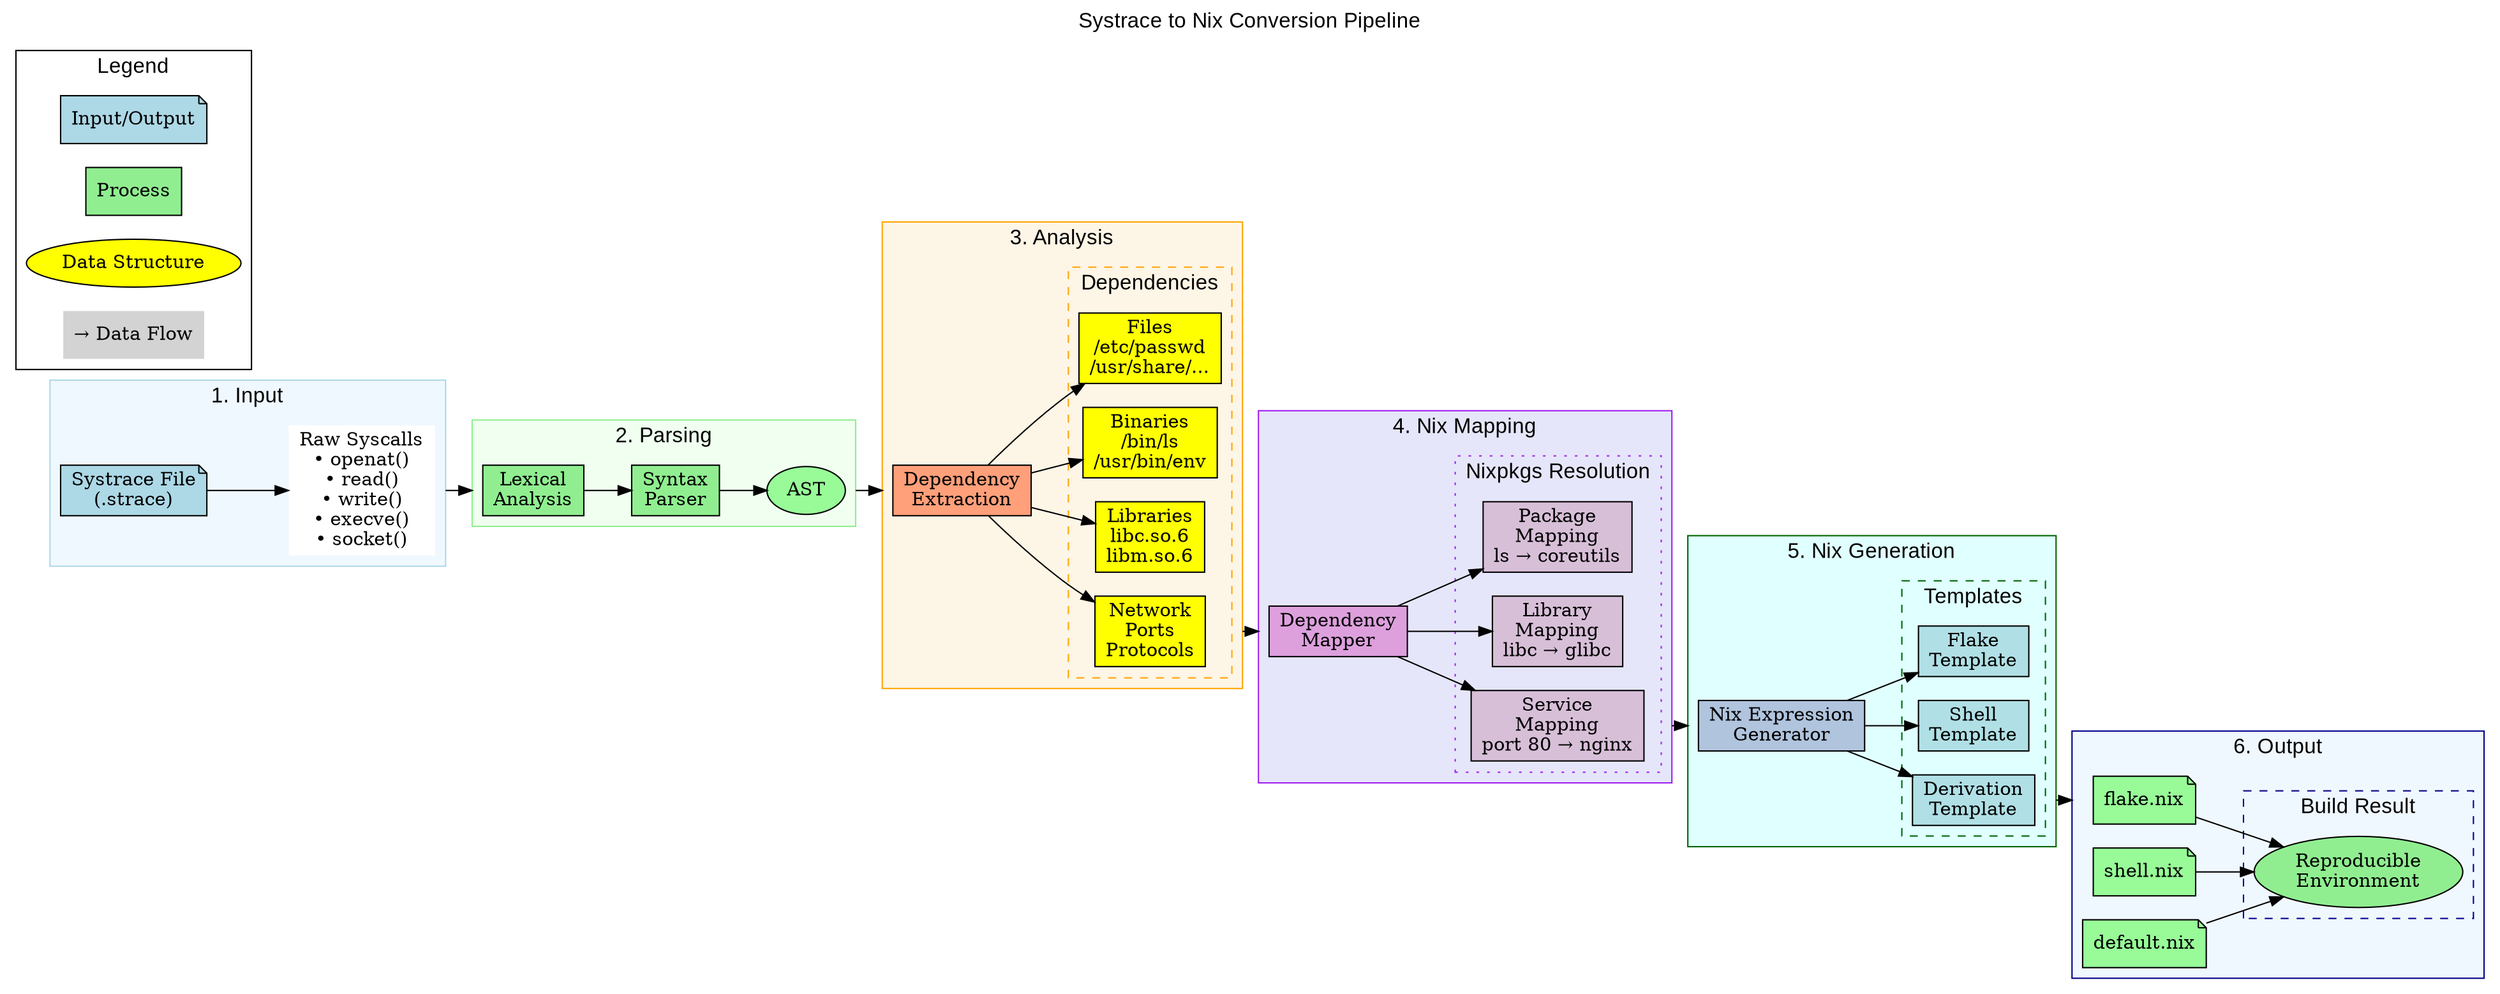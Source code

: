 digraph SystraceToNixPipeline {
    rankdir=LR;
    compound=true;
    node [shape=box, style=filled];
    graph [fontsize=16, fontname="Arial"];
    
    // Title
    labelloc="t";
    label="Systrace to Nix Conversion Pipeline";
    
    // Input Phase
    subgraph cluster_0 {
        label="1. Input";
        style=filled;
        color=lightblue;
        fillcolor=aliceblue;
        
        strace [label="Systrace File\n(.strace)", fillcolor=lightblue, shape=note];
        raw_syscalls [label="Raw Syscalls\n• openat()\n• read()\n• write()\n• execve()\n• socket()", fillcolor=white, shape=plaintext];
        
        strace -> raw_syscalls;
    }
    
    // Parsing Phase
    subgraph cluster_1 {
        label="2. Parsing";
        style=filled;
        color=lightgreen;
        fillcolor=honeydew;
        
        lexer [label="Lexical\nAnalysis", fillcolor=lightgreen];
        parser [label="Syntax\nParser", fillcolor=lightgreen];
        ast [label="AST", fillcolor=palegreen, shape=ellipse];
        
        lexer -> parser -> ast;
    }
    
    // Analysis Phase
    subgraph cluster_2 {
        label="3. Analysis";
        style=filled;
        color=orange;
        fillcolor=oldlace;
        
        dep_extract [label="Dependency\nExtraction", fillcolor=lightsalmon];
        
        subgraph cluster_deps {
            label="Dependencies";
            style=dashed;
            
            files [label="Files\n/etc/passwd\n/usr/share/...", fillcolor=yellow];
            bins [label="Binaries\n/bin/ls\n/usr/bin/env", fillcolor=yellow];
            libs [label="Libraries\nlibc.so.6\nlibm.so.6", fillcolor=yellow];
            network [label="Network\nPorts\nProtocols", fillcolor=yellow];
        }
        
        dep_extract -> files;
        dep_extract -> bins;
        dep_extract -> libs;
        dep_extract -> network;
    }
    
    // Mapping Phase
    subgraph cluster_3 {
        label="4. Nix Mapping";
        style=filled;
        color=purple;
        fillcolor=lavender;
        
        mapper [label="Dependency\nMapper", fillcolor=plum];
        
        subgraph cluster_nixpkgs {
            label="Nixpkgs Resolution";
            style=dotted;
            
            pkg_map [label="Package\nMapping\nls → coreutils", fillcolor=thistle];
            lib_map [label="Library\nMapping\nlibc → glibc", fillcolor=thistle];
            service_map [label="Service\nMapping\nport 80 → nginx", fillcolor=thistle];
        }
        
        mapper -> pkg_map;
        mapper -> lib_map;
        mapper -> service_map;
    }
    
    // Generation Phase
    subgraph cluster_4 {
        label="5. Nix Generation";
        style=filled;
        color=darkgreen;
        fillcolor=lightcyan;
        
        generator [label="Nix Expression\nGenerator", fillcolor=lightsteelblue];
        
        subgraph cluster_templates {
            label="Templates";
            style=dashed;
            
            flake_tpl [label="Flake\nTemplate", fillcolor=powderblue];
            shell_tpl [label="Shell\nTemplate", fillcolor=powderblue];
            deriv_tpl [label="Derivation\nTemplate", fillcolor=powderblue];
        }
        
        generator -> flake_tpl;
        generator -> shell_tpl;
        generator -> deriv_tpl;
    }
    
    // Output Phase
    subgraph cluster_5 {
        label="6. Output";
        style=filled;
        color=darkblue;
        fillcolor=aliceblue;
        
        flake_nix [label="flake.nix", fillcolor=palegreen, shape=note];
        shell_nix [label="shell.nix", fillcolor=palegreen, shape=note];
        default_nix [label="default.nix", fillcolor=palegreen, shape=note];
        
        subgraph cluster_result {
            label="Build Result";
            style=dashed;
            
            reproducible [label="Reproducible\nEnvironment", fillcolor=lightgreen, shape=ellipse];
        }
        
        flake_nix -> reproducible;
        shell_nix -> reproducible;
        default_nix -> reproducible;
    }
    
    // Main flow connections
    raw_syscalls -> lexer [ltail=cluster_0, lhead=cluster_1];
    ast -> dep_extract [ltail=cluster_1, lhead=cluster_2];
    network -> mapper [ltail=cluster_2, lhead=cluster_3];
    service_map -> generator [ltail=cluster_3, lhead=cluster_4];
    deriv_tpl -> flake_nix [ltail=cluster_4, lhead=cluster_5];
    
    // Legend
    subgraph cluster_legend {
        label="Legend";
        style=filled;
        fillcolor=white;
        rank=sink;
        
        leg1 [label="Input/Output", fillcolor=lightblue, shape=note];
        leg2 [label="Process", fillcolor=lightgreen, shape=box];
        leg3 [label="Data Structure", fillcolor=yellow, shape=ellipse];
        leg4 [label="→ Data Flow", shape=plaintext];
    }
}